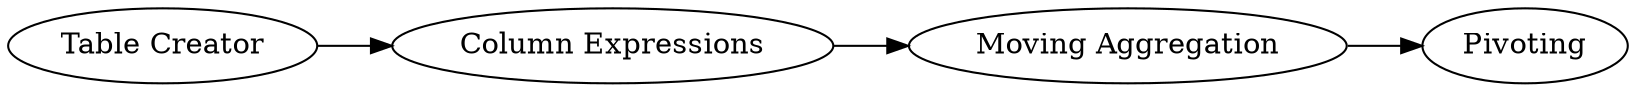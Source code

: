 digraph {
	10 -> 7
	8 -> 10
	6 -> 8
	7 [label=Pivoting]
	10 [label="Moving Aggregation"]
	6 [label="Table Creator"]
	8 [label="Column Expressions"]
	rankdir=LR
}
